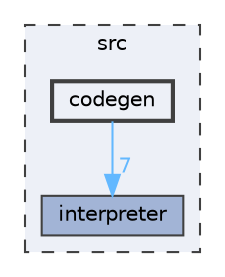 digraph "src/codegen"
{
 // LATEX_PDF_SIZE
  bgcolor="transparent";
  edge [fontname=Helvetica,fontsize=10,labelfontname=Helvetica,labelfontsize=10];
  node [fontname=Helvetica,fontsize=10,shape=box,height=0.2,width=0.4];
  compound=true
  subgraph clusterdir_68267d1309a1af8e8297ef4c3efbcdba {
    graph [ bgcolor="#edf0f7", pencolor="grey25", label="src", fontname=Helvetica,fontsize=10 style="filled,dashed", URL="dir_68267d1309a1af8e8297ef4c3efbcdba.html",tooltip=""]
  dir_4904b5727094acb85f1fb3ce4b540d24 [label="interpreter", fillcolor="#a2b4d6", color="grey25", style="filled", URL="dir_4904b5727094acb85f1fb3ce4b540d24.html",tooltip=""];
  dir_7cf1b5e32c0ccac638cac1ebc38d93b6 [label="codegen", fillcolor="#edf0f7", color="grey25", style="filled,bold", URL="dir_7cf1b5e32c0ccac638cac1ebc38d93b6.html",tooltip=""];
  }
  dir_7cf1b5e32c0ccac638cac1ebc38d93b6->dir_4904b5727094acb85f1fb3ce4b540d24 [headlabel="7", labeldistance=1.5 headhref="dir_000001_000003.html" href="dir_000001_000003.html" color="steelblue1" fontcolor="steelblue1"];
}
